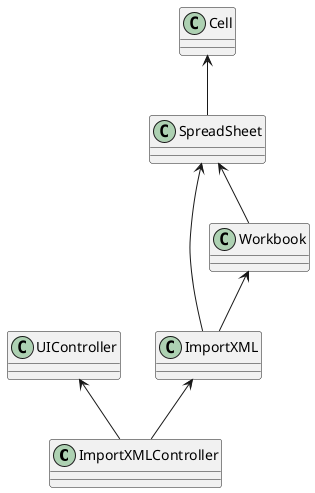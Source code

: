 @startuml doc-files/core_of_lang08.2.png

class ImportXMLController{

    }
class UIController {

    }
class ImportXML {

    }
class Workbook{

    }
class SpreadSheet{

    }
class Cell{

    }

UIController <-- ImportXMLController
ImportXML <-- ImportXMLController
Workbook <-- ImportXML
SpreadSheet <-- Workbook
SpreadSheet <-- ImportXML
Cell<--SpreadSheet

@enduml
